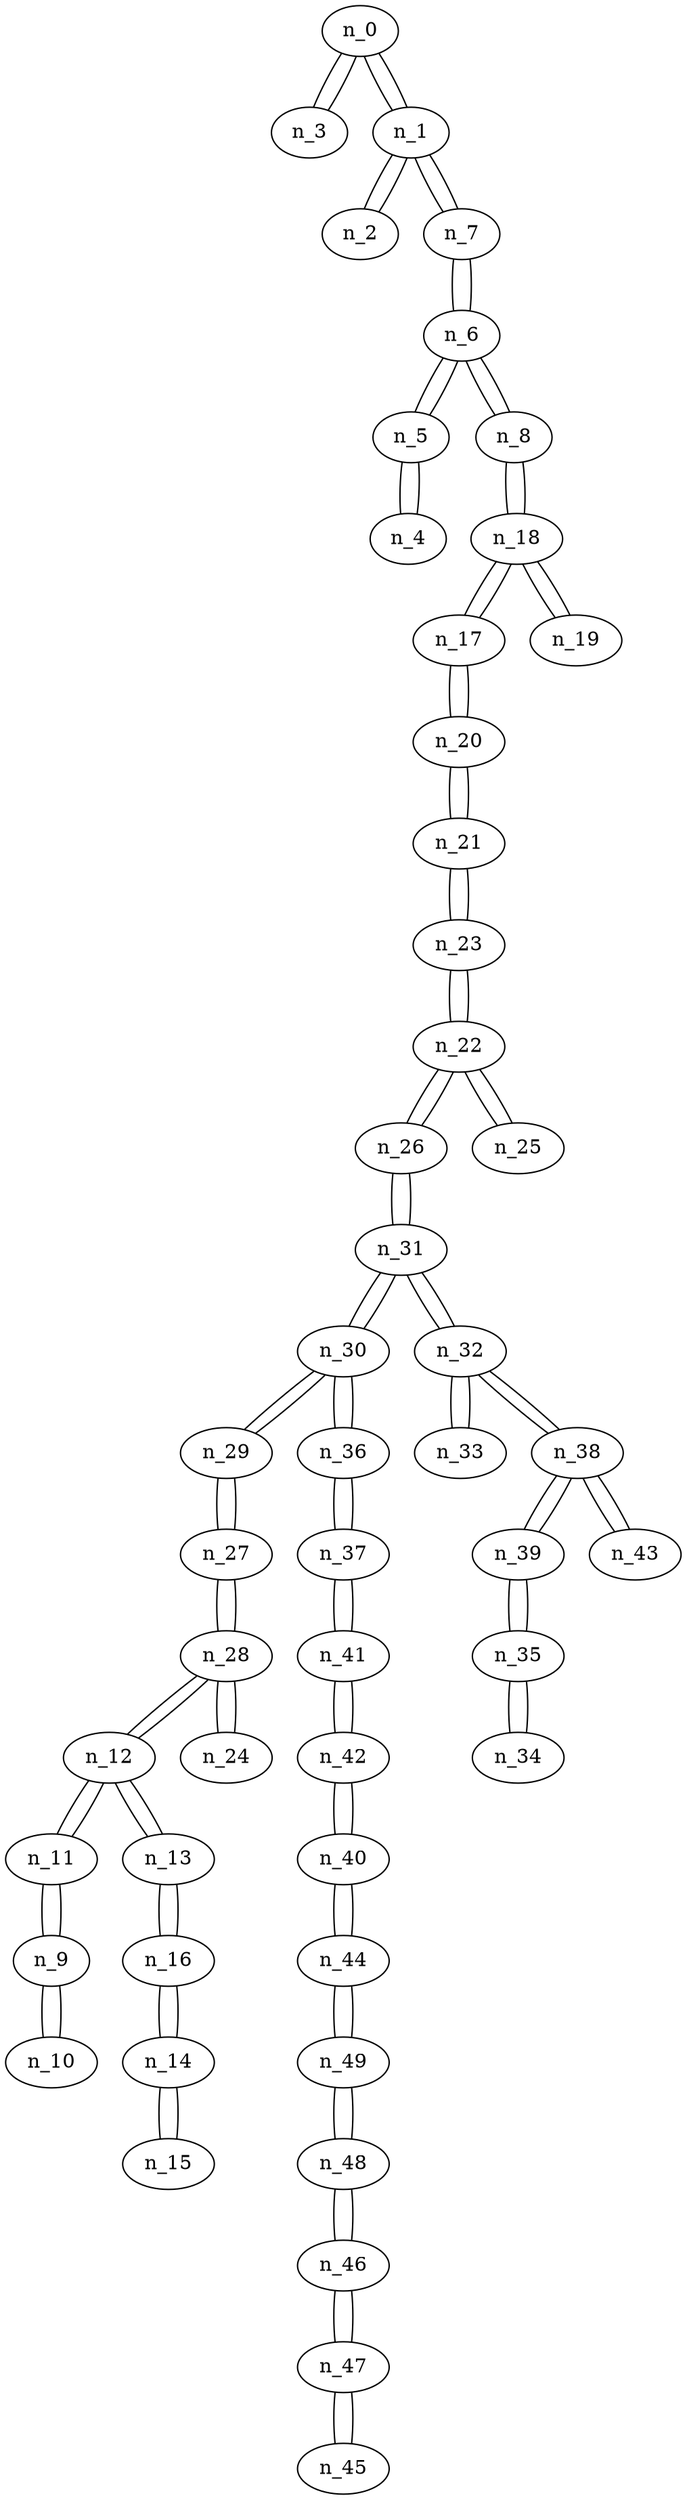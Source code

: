 graph g9 {
n_0--n_3
n_0--n_1
n_1--n_2
n_1--n_0
n_1--n_7
n_2--n_1
n_3--n_0
n_4--n_5
n_5--n_6
n_5--n_4
n_6--n_5
n_6--n_7
n_6--n_8
n_7--n_1
n_7--n_6
n_8--n_18
n_8--n_6
n_9--n_11
n_9--n_10
n_10--n_9
n_11--n_12
n_11--n_9
n_12--n_11
n_12--n_13
n_12--n_28
n_13--n_12
n_13--n_16
n_14--n_15
n_14--n_16
n_15--n_14
n_16--n_13
n_16--n_14
n_17--n_20
n_17--n_18
n_18--n_19
n_18--n_8
n_18--n_17
n_19--n_18
n_20--n_21
n_20--n_17
n_21--n_20
n_21--n_23
n_22--n_23
n_22--n_26
n_22--n_25
n_23--n_22
n_23--n_21
n_24--n_28
n_25--n_22
n_26--n_22
n_26--n_31
n_27--n_29
n_27--n_28
n_28--n_12
n_28--n_24
n_28--n_27
n_29--n_27
n_29--n_30
n_30--n_36
n_30--n_31
n_30--n_29
n_31--n_26
n_31--n_30
n_31--n_32
n_32--n_33
n_32--n_38
n_32--n_31
n_33--n_32
n_34--n_35
n_35--n_34
n_35--n_39
n_36--n_30
n_36--n_37
n_37--n_41
n_37--n_36
n_38--n_39
n_38--n_43
n_38--n_32
n_39--n_38
n_39--n_35
n_40--n_44
n_40--n_42
n_41--n_37
n_41--n_42
n_42--n_40
n_42--n_41
n_43--n_38
n_44--n_40
n_44--n_49
n_45--n_47
n_46--n_48
n_46--n_47
n_47--n_45
n_47--n_46
n_48--n_46
n_48--n_49
n_49--n_44
n_49--n_48
}
